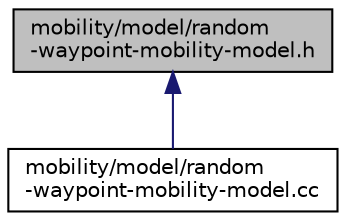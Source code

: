 digraph "mobility/model/random-waypoint-mobility-model.h"
{
  edge [fontname="Helvetica",fontsize="10",labelfontname="Helvetica",labelfontsize="10"];
  node [fontname="Helvetica",fontsize="10",shape=record];
  Node1 [label="mobility/model/random\l-waypoint-mobility-model.h",height=0.2,width=0.4,color="black", fillcolor="grey75", style="filled", fontcolor="black"];
  Node1 -> Node2 [dir="back",color="midnightblue",fontsize="10",style="solid"];
  Node2 [label="mobility/model/random\l-waypoint-mobility-model.cc",height=0.2,width=0.4,color="black", fillcolor="white", style="filled",URL="$dc/db2/random-waypoint-mobility-model_8cc.html"];
}
